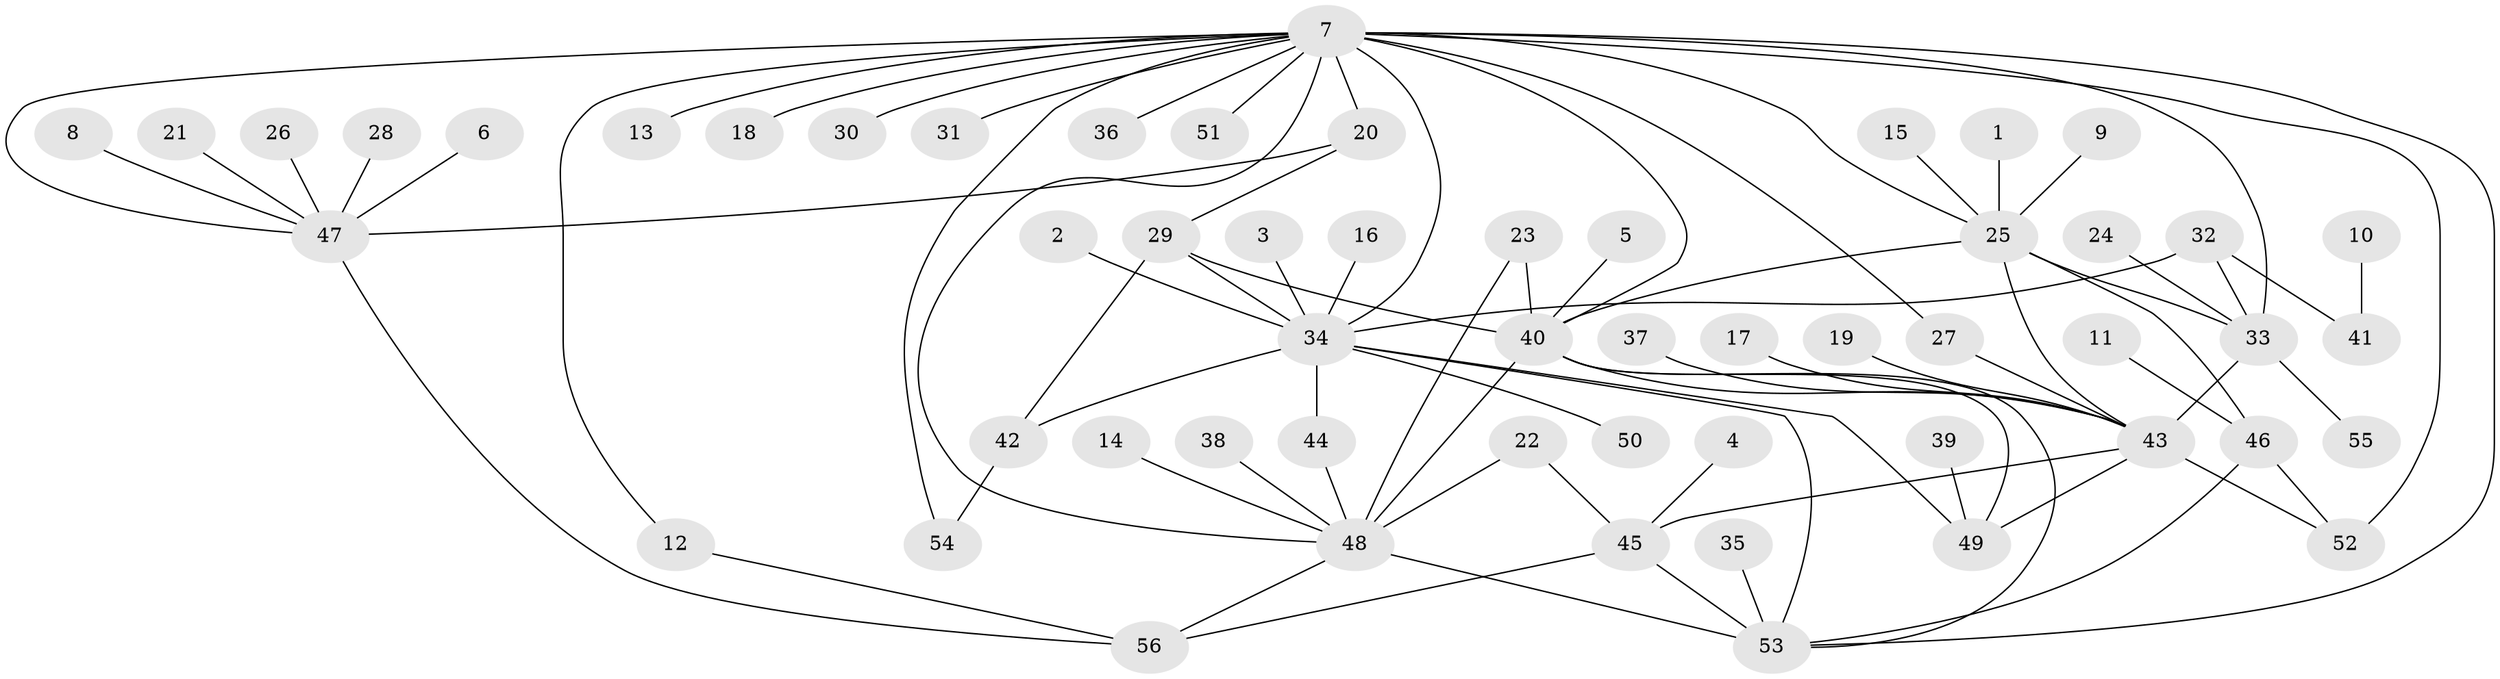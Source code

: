 // original degree distribution, {8: 0.018691588785046728, 16: 0.009345794392523364, 10: 0.028037383177570093, 11: 0.009345794392523364, 13: 0.009345794392523364, 5: 0.028037383177570093, 1: 0.4766355140186916, 4: 0.102803738317757, 3: 0.07476635514018691, 2: 0.22429906542056074, 6: 0.018691588785046728}
// Generated by graph-tools (version 1.1) at 2025/26/03/09/25 03:26:00]
// undirected, 56 vertices, 82 edges
graph export_dot {
graph [start="1"]
  node [color=gray90,style=filled];
  1;
  2;
  3;
  4;
  5;
  6;
  7;
  8;
  9;
  10;
  11;
  12;
  13;
  14;
  15;
  16;
  17;
  18;
  19;
  20;
  21;
  22;
  23;
  24;
  25;
  26;
  27;
  28;
  29;
  30;
  31;
  32;
  33;
  34;
  35;
  36;
  37;
  38;
  39;
  40;
  41;
  42;
  43;
  44;
  45;
  46;
  47;
  48;
  49;
  50;
  51;
  52;
  53;
  54;
  55;
  56;
  1 -- 25 [weight=1.0];
  2 -- 34 [weight=1.0];
  3 -- 34 [weight=1.0];
  4 -- 45 [weight=1.0];
  5 -- 40 [weight=1.0];
  6 -- 47 [weight=1.0];
  7 -- 12 [weight=1.0];
  7 -- 13 [weight=1.0];
  7 -- 18 [weight=1.0];
  7 -- 20 [weight=1.0];
  7 -- 25 [weight=2.0];
  7 -- 27 [weight=1.0];
  7 -- 30 [weight=1.0];
  7 -- 31 [weight=1.0];
  7 -- 33 [weight=1.0];
  7 -- 34 [weight=1.0];
  7 -- 36 [weight=1.0];
  7 -- 40 [weight=2.0];
  7 -- 47 [weight=1.0];
  7 -- 48 [weight=1.0];
  7 -- 51 [weight=2.0];
  7 -- 52 [weight=2.0];
  7 -- 53 [weight=1.0];
  7 -- 54 [weight=1.0];
  8 -- 47 [weight=1.0];
  9 -- 25 [weight=1.0];
  10 -- 41 [weight=1.0];
  11 -- 46 [weight=1.0];
  12 -- 56 [weight=1.0];
  14 -- 48 [weight=1.0];
  15 -- 25 [weight=1.0];
  16 -- 34 [weight=1.0];
  17 -- 43 [weight=1.0];
  19 -- 43 [weight=1.0];
  20 -- 29 [weight=1.0];
  20 -- 47 [weight=1.0];
  21 -- 47 [weight=1.0];
  22 -- 45 [weight=1.0];
  22 -- 48 [weight=1.0];
  23 -- 40 [weight=1.0];
  23 -- 48 [weight=1.0];
  24 -- 33 [weight=1.0];
  25 -- 33 [weight=1.0];
  25 -- 40 [weight=1.0];
  25 -- 43 [weight=1.0];
  25 -- 46 [weight=1.0];
  26 -- 47 [weight=1.0];
  27 -- 43 [weight=1.0];
  28 -- 47 [weight=1.0];
  29 -- 34 [weight=2.0];
  29 -- 40 [weight=1.0];
  29 -- 42 [weight=1.0];
  32 -- 33 [weight=1.0];
  32 -- 34 [weight=1.0];
  32 -- 41 [weight=1.0];
  33 -- 43 [weight=1.0];
  33 -- 55 [weight=1.0];
  34 -- 42 [weight=1.0];
  34 -- 44 [weight=1.0];
  34 -- 49 [weight=1.0];
  34 -- 50 [weight=1.0];
  34 -- 53 [weight=1.0];
  35 -- 53 [weight=1.0];
  37 -- 43 [weight=1.0];
  38 -- 48 [weight=1.0];
  39 -- 49 [weight=1.0];
  40 -- 43 [weight=1.0];
  40 -- 48 [weight=1.0];
  40 -- 49 [weight=1.0];
  40 -- 53 [weight=1.0];
  42 -- 54 [weight=1.0];
  43 -- 45 [weight=1.0];
  43 -- 49 [weight=1.0];
  43 -- 52 [weight=1.0];
  44 -- 48 [weight=1.0];
  45 -- 53 [weight=1.0];
  45 -- 56 [weight=1.0];
  46 -- 52 [weight=1.0];
  46 -- 53 [weight=1.0];
  47 -- 56 [weight=1.0];
  48 -- 53 [weight=2.0];
  48 -- 56 [weight=1.0];
}
